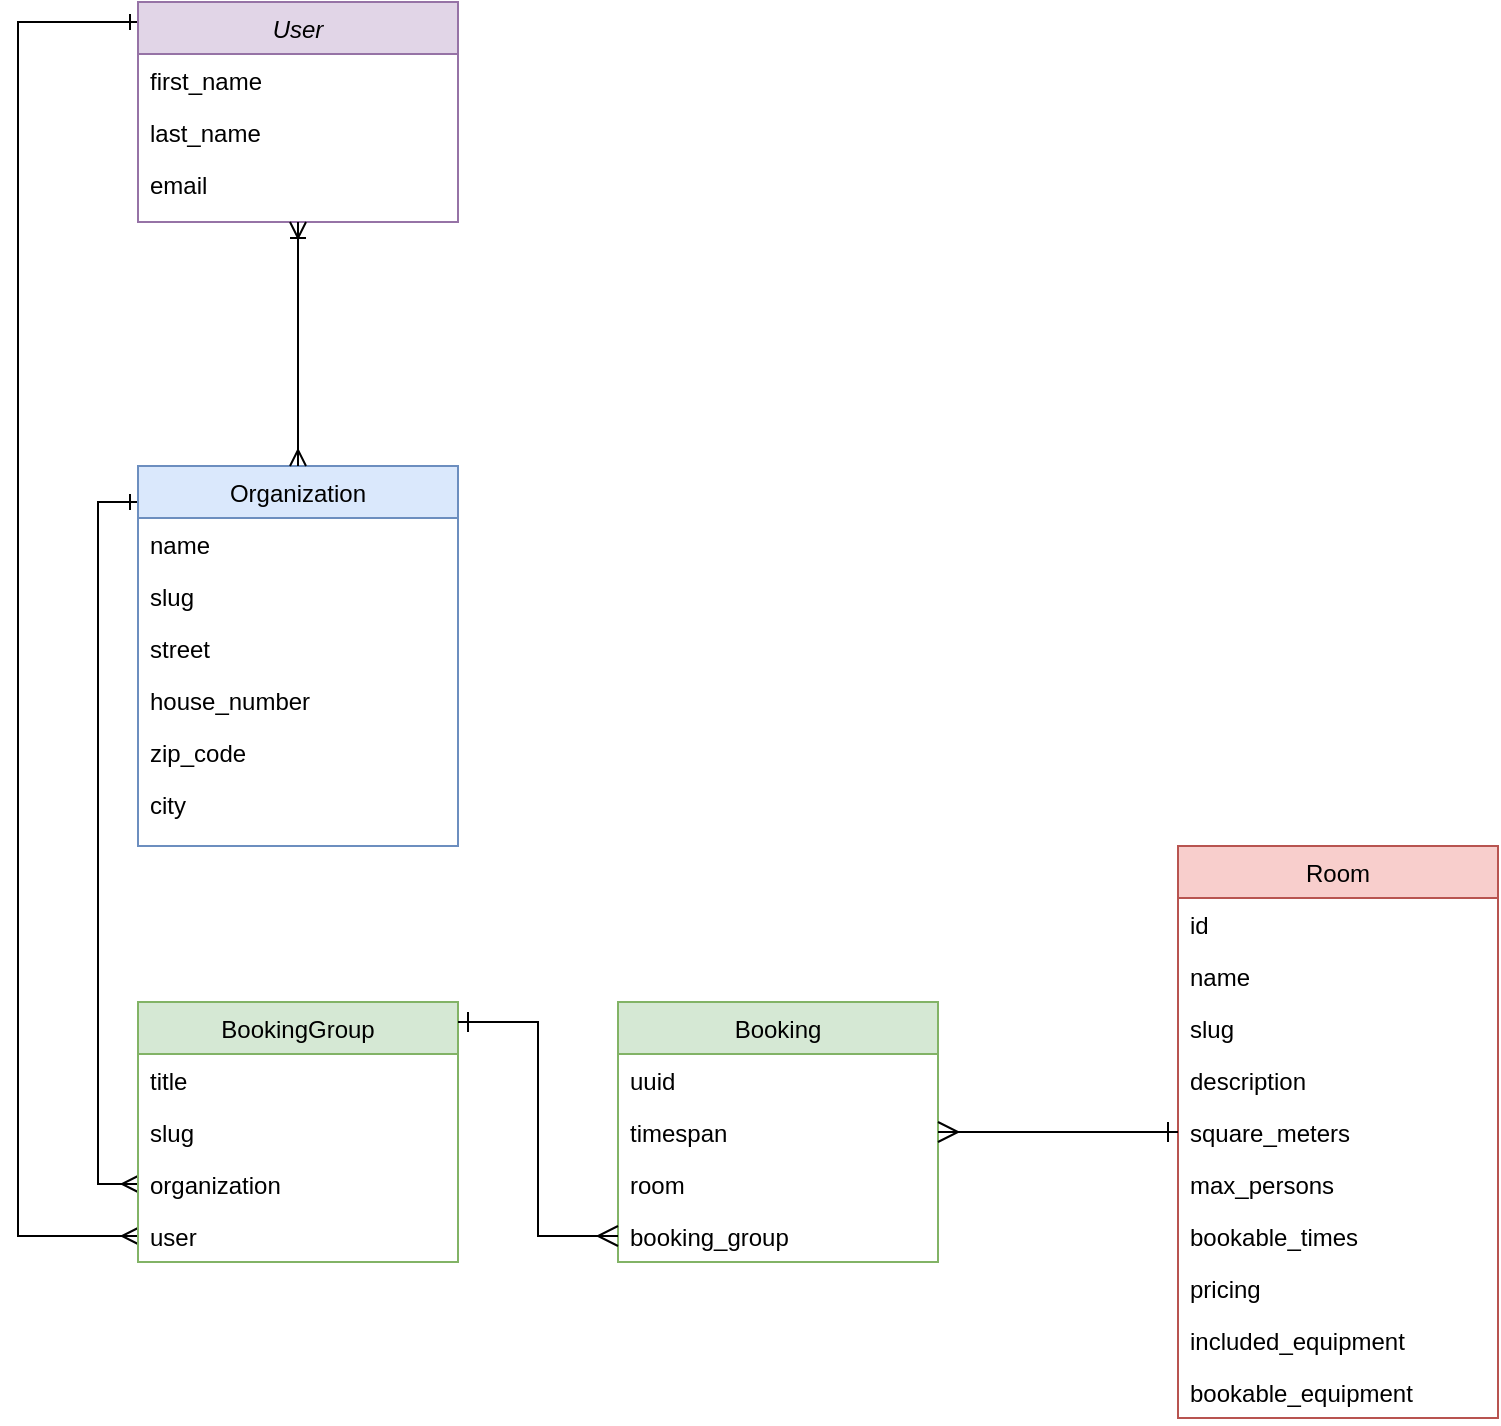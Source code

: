 <mxfile version="24.2.5" type="device">
  <diagram id="C5RBs43oDa-KdzZeNtuy" name="Page-1">
    <mxGraphModel dx="1605" dy="992" grid="1" gridSize="10" guides="1" tooltips="1" connect="1" arrows="1" fold="1" page="1" pageScale="1" pageWidth="827" pageHeight="1169" math="0" shadow="0">
      <root>
        <mxCell id="WIyWlLk6GJQsqaUBKTNV-0" />
        <mxCell id="WIyWlLk6GJQsqaUBKTNV-1" parent="WIyWlLk6GJQsqaUBKTNV-0" />
        <mxCell id="dj7xR85I6lhgWHyXkmVj-39" style="edgeStyle=orthogonalEdgeStyle;rounded=0;orthogonalLoop=1;jettySize=auto;html=1;entryX=0;entryY=0.5;entryDx=0;entryDy=0;startArrow=ERone;startFill=0;endArrow=ERmany;endFill=0;" edge="1" parent="WIyWlLk6GJQsqaUBKTNV-1" source="zkfFHV4jXpPFQw0GAbJ--0" target="dj7xR85I6lhgWHyXkmVj-6">
          <mxGeometry relative="1" as="geometry">
            <Array as="points">
              <mxPoint x="20" y="30" />
              <mxPoint x="20" y="637" />
            </Array>
          </mxGeometry>
        </mxCell>
        <mxCell id="zkfFHV4jXpPFQw0GAbJ--0" value="User" style="swimlane;fontStyle=2;align=center;verticalAlign=top;childLayout=stackLayout;horizontal=1;startSize=26;horizontalStack=0;resizeParent=1;resizeLast=0;collapsible=1;marginBottom=0;rounded=0;shadow=0;strokeWidth=1;fillColor=#e1d5e7;strokeColor=#9673a6;" parent="WIyWlLk6GJQsqaUBKTNV-1" vertex="1">
          <mxGeometry x="80" y="20" width="160" height="110" as="geometry">
            <mxRectangle x="230" y="140" width="160" height="26" as="alternateBounds" />
          </mxGeometry>
        </mxCell>
        <mxCell id="zkfFHV4jXpPFQw0GAbJ--1" value="first_name" style="text;align=left;verticalAlign=top;spacingLeft=4;spacingRight=4;overflow=hidden;rotatable=0;points=[[0,0.5],[1,0.5]];portConstraint=eastwest;" parent="zkfFHV4jXpPFQw0GAbJ--0" vertex="1">
          <mxGeometry y="26" width="160" height="26" as="geometry" />
        </mxCell>
        <mxCell id="zkfFHV4jXpPFQw0GAbJ--2" value="last_name" style="text;align=left;verticalAlign=top;spacingLeft=4;spacingRight=4;overflow=hidden;rotatable=0;points=[[0,0.5],[1,0.5]];portConstraint=eastwest;rounded=0;shadow=0;html=0;" parent="zkfFHV4jXpPFQw0GAbJ--0" vertex="1">
          <mxGeometry y="52" width="160" height="26" as="geometry" />
        </mxCell>
        <mxCell id="zkfFHV4jXpPFQw0GAbJ--3" value="email" style="text;align=left;verticalAlign=top;spacingLeft=4;spacingRight=4;overflow=hidden;rotatable=0;points=[[0,0.5],[1,0.5]];portConstraint=eastwest;rounded=0;shadow=0;html=0;" parent="zkfFHV4jXpPFQw0GAbJ--0" vertex="1">
          <mxGeometry y="78" width="160" height="26" as="geometry" />
        </mxCell>
        <mxCell id="dj7xR85I6lhgWHyXkmVj-38" style="edgeStyle=orthogonalEdgeStyle;rounded=0;orthogonalLoop=1;jettySize=auto;html=1;entryX=0;entryY=0.5;entryDx=0;entryDy=0;startArrow=ERone;startFill=0;endArrow=ERmany;endFill=0;" edge="1" parent="WIyWlLk6GJQsqaUBKTNV-1" source="zkfFHV4jXpPFQw0GAbJ--17" target="dj7xR85I6lhgWHyXkmVj-5">
          <mxGeometry relative="1" as="geometry">
            <Array as="points">
              <mxPoint x="60" y="270" />
              <mxPoint x="60" y="611" />
            </Array>
          </mxGeometry>
        </mxCell>
        <mxCell id="zkfFHV4jXpPFQw0GAbJ--17" value="Organization" style="swimlane;fontStyle=0;align=center;verticalAlign=top;childLayout=stackLayout;horizontal=1;startSize=26;horizontalStack=0;resizeParent=1;resizeLast=0;collapsible=1;marginBottom=0;rounded=0;shadow=0;strokeWidth=1;fillColor=#dae8fc;strokeColor=#6c8ebf;" parent="WIyWlLk6GJQsqaUBKTNV-1" vertex="1">
          <mxGeometry x="80" y="252" width="160" height="190" as="geometry">
            <mxRectangle x="550" y="140" width="160" height="26" as="alternateBounds" />
          </mxGeometry>
        </mxCell>
        <mxCell id="zkfFHV4jXpPFQw0GAbJ--18" value="name" style="text;align=left;verticalAlign=top;spacingLeft=4;spacingRight=4;overflow=hidden;rotatable=0;points=[[0,0.5],[1,0.5]];portConstraint=eastwest;" parent="zkfFHV4jXpPFQw0GAbJ--17" vertex="1">
          <mxGeometry y="26" width="160" height="26" as="geometry" />
        </mxCell>
        <mxCell id="zkfFHV4jXpPFQw0GAbJ--19" value="slug" style="text;align=left;verticalAlign=top;spacingLeft=4;spacingRight=4;overflow=hidden;rotatable=0;points=[[0,0.5],[1,0.5]];portConstraint=eastwest;rounded=0;shadow=0;html=0;" parent="zkfFHV4jXpPFQw0GAbJ--17" vertex="1">
          <mxGeometry y="52" width="160" height="26" as="geometry" />
        </mxCell>
        <mxCell id="zkfFHV4jXpPFQw0GAbJ--20" value="street" style="text;align=left;verticalAlign=top;spacingLeft=4;spacingRight=4;overflow=hidden;rotatable=0;points=[[0,0.5],[1,0.5]];portConstraint=eastwest;rounded=0;shadow=0;html=0;" parent="zkfFHV4jXpPFQw0GAbJ--17" vertex="1">
          <mxGeometry y="78" width="160" height="26" as="geometry" />
        </mxCell>
        <mxCell id="zkfFHV4jXpPFQw0GAbJ--21" value="house_number" style="text;align=left;verticalAlign=top;spacingLeft=4;spacingRight=4;overflow=hidden;rotatable=0;points=[[0,0.5],[1,0.5]];portConstraint=eastwest;rounded=0;shadow=0;html=0;" parent="zkfFHV4jXpPFQw0GAbJ--17" vertex="1">
          <mxGeometry y="104" width="160" height="26" as="geometry" />
        </mxCell>
        <mxCell id="zkfFHV4jXpPFQw0GAbJ--22" value="zip_code" style="text;align=left;verticalAlign=top;spacingLeft=4;spacingRight=4;overflow=hidden;rotatable=0;points=[[0,0.5],[1,0.5]];portConstraint=eastwest;rounded=0;shadow=0;html=0;" parent="zkfFHV4jXpPFQw0GAbJ--17" vertex="1">
          <mxGeometry y="130" width="160" height="26" as="geometry" />
        </mxCell>
        <mxCell id="zkfFHV4jXpPFQw0GAbJ--24" value="city" style="text;align=left;verticalAlign=top;spacingLeft=4;spacingRight=4;overflow=hidden;rotatable=0;points=[[0,0.5],[1,0.5]];portConstraint=eastwest;" parent="zkfFHV4jXpPFQw0GAbJ--17" vertex="1">
          <mxGeometry y="156" width="160" height="24" as="geometry" />
        </mxCell>
        <mxCell id="dj7xR85I6lhgWHyXkmVj-2" value="BookingGroup" style="swimlane;fontStyle=0;align=center;verticalAlign=top;childLayout=stackLayout;horizontal=1;startSize=26;horizontalStack=0;resizeParent=1;resizeLast=0;collapsible=1;marginBottom=0;rounded=0;shadow=0;strokeWidth=1;fillColor=#d5e8d4;strokeColor=#82b366;" vertex="1" parent="WIyWlLk6GJQsqaUBKTNV-1">
          <mxGeometry x="80" y="520" width="160" height="130" as="geometry">
            <mxRectangle x="550" y="140" width="160" height="26" as="alternateBounds" />
          </mxGeometry>
        </mxCell>
        <mxCell id="dj7xR85I6lhgWHyXkmVj-3" value="title" style="text;align=left;verticalAlign=top;spacingLeft=4;spacingRight=4;overflow=hidden;rotatable=0;points=[[0,0.5],[1,0.5]];portConstraint=eastwest;" vertex="1" parent="dj7xR85I6lhgWHyXkmVj-2">
          <mxGeometry y="26" width="160" height="26" as="geometry" />
        </mxCell>
        <mxCell id="dj7xR85I6lhgWHyXkmVj-4" value="slug" style="text;align=left;verticalAlign=top;spacingLeft=4;spacingRight=4;overflow=hidden;rotatable=0;points=[[0,0.5],[1,0.5]];portConstraint=eastwest;rounded=0;shadow=0;html=0;" vertex="1" parent="dj7xR85I6lhgWHyXkmVj-2">
          <mxGeometry y="52" width="160" height="26" as="geometry" />
        </mxCell>
        <mxCell id="dj7xR85I6lhgWHyXkmVj-5" value="organization" style="text;align=left;verticalAlign=top;spacingLeft=4;spacingRight=4;overflow=hidden;rotatable=0;points=[[0,0.5],[1,0.5]];portConstraint=eastwest;rounded=0;shadow=0;html=0;" vertex="1" parent="dj7xR85I6lhgWHyXkmVj-2">
          <mxGeometry y="78" width="160" height="26" as="geometry" />
        </mxCell>
        <mxCell id="dj7xR85I6lhgWHyXkmVj-6" value="user" style="text;align=left;verticalAlign=top;spacingLeft=4;spacingRight=4;overflow=hidden;rotatable=0;points=[[0,0.5],[1,0.5]];portConstraint=eastwest;rounded=0;shadow=0;html=0;" vertex="1" parent="dj7xR85I6lhgWHyXkmVj-2">
          <mxGeometry y="104" width="160" height="26" as="geometry" />
        </mxCell>
        <mxCell id="dj7xR85I6lhgWHyXkmVj-9" value="Booking" style="swimlane;fontStyle=0;align=center;verticalAlign=top;childLayout=stackLayout;horizontal=1;startSize=26;horizontalStack=0;resizeParent=1;resizeLast=0;collapsible=1;marginBottom=0;rounded=0;shadow=0;strokeWidth=1;fillColor=#d5e8d4;strokeColor=#82b366;" vertex="1" parent="WIyWlLk6GJQsqaUBKTNV-1">
          <mxGeometry x="320" y="520" width="160" height="130" as="geometry">
            <mxRectangle x="550" y="140" width="160" height="26" as="alternateBounds" />
          </mxGeometry>
        </mxCell>
        <mxCell id="dj7xR85I6lhgWHyXkmVj-10" value="uuid" style="text;align=left;verticalAlign=top;spacingLeft=4;spacingRight=4;overflow=hidden;rotatable=0;points=[[0,0.5],[1,0.5]];portConstraint=eastwest;" vertex="1" parent="dj7xR85I6lhgWHyXkmVj-9">
          <mxGeometry y="26" width="160" height="26" as="geometry" />
        </mxCell>
        <mxCell id="dj7xR85I6lhgWHyXkmVj-11" value="timespan" style="text;align=left;verticalAlign=top;spacingLeft=4;spacingRight=4;overflow=hidden;rotatable=0;points=[[0,0.5],[1,0.5]];portConstraint=eastwest;rounded=0;shadow=0;html=0;" vertex="1" parent="dj7xR85I6lhgWHyXkmVj-9">
          <mxGeometry y="52" width="160" height="26" as="geometry" />
        </mxCell>
        <mxCell id="dj7xR85I6lhgWHyXkmVj-12" value="room" style="text;align=left;verticalAlign=top;spacingLeft=4;spacingRight=4;overflow=hidden;rotatable=0;points=[[0,0.5],[1,0.5]];portConstraint=eastwest;rounded=0;shadow=0;html=0;" vertex="1" parent="dj7xR85I6lhgWHyXkmVj-9">
          <mxGeometry y="78" width="160" height="26" as="geometry" />
        </mxCell>
        <mxCell id="dj7xR85I6lhgWHyXkmVj-13" value="booking_group" style="text;align=left;verticalAlign=top;spacingLeft=4;spacingRight=4;overflow=hidden;rotatable=0;points=[[0,0.5],[1,0.5]];portConstraint=eastwest;rounded=0;shadow=0;html=0;" vertex="1" parent="dj7xR85I6lhgWHyXkmVj-9">
          <mxGeometry y="104" width="160" height="26" as="geometry" />
        </mxCell>
        <mxCell id="dj7xR85I6lhgWHyXkmVj-20" value="Room" style="swimlane;fontStyle=0;align=center;verticalAlign=top;childLayout=stackLayout;horizontal=1;startSize=26;horizontalStack=0;resizeParent=1;resizeLast=0;collapsible=1;marginBottom=0;rounded=0;shadow=0;strokeWidth=1;fillColor=#f8cecc;strokeColor=#b85450;" vertex="1" parent="WIyWlLk6GJQsqaUBKTNV-1">
          <mxGeometry x="600" y="442" width="160" height="286" as="geometry">
            <mxRectangle x="600" y="599" width="160" height="26" as="alternateBounds" />
          </mxGeometry>
        </mxCell>
        <mxCell id="dj7xR85I6lhgWHyXkmVj-31" value="id" style="text;align=left;verticalAlign=top;spacingLeft=4;spacingRight=4;overflow=hidden;rotatable=0;points=[[0,0.5],[1,0.5]];portConstraint=eastwest;" vertex="1" parent="dj7xR85I6lhgWHyXkmVj-20">
          <mxGeometry y="26" width="160" height="26" as="geometry" />
        </mxCell>
        <mxCell id="dj7xR85I6lhgWHyXkmVj-21" value="name" style="text;align=left;verticalAlign=top;spacingLeft=4;spacingRight=4;overflow=hidden;rotatable=0;points=[[0,0.5],[1,0.5]];portConstraint=eastwest;" vertex="1" parent="dj7xR85I6lhgWHyXkmVj-20">
          <mxGeometry y="52" width="160" height="26" as="geometry" />
        </mxCell>
        <mxCell id="dj7xR85I6lhgWHyXkmVj-22" value="slug" style="text;align=left;verticalAlign=top;spacingLeft=4;spacingRight=4;overflow=hidden;rotatable=0;points=[[0,0.5],[1,0.5]];portConstraint=eastwest;rounded=0;shadow=0;html=0;" vertex="1" parent="dj7xR85I6lhgWHyXkmVj-20">
          <mxGeometry y="78" width="160" height="26" as="geometry" />
        </mxCell>
        <mxCell id="dj7xR85I6lhgWHyXkmVj-23" value="description" style="text;align=left;verticalAlign=top;spacingLeft=4;spacingRight=4;overflow=hidden;rotatable=0;points=[[0,0.5],[1,0.5]];portConstraint=eastwest;rounded=0;shadow=0;html=0;" vertex="1" parent="dj7xR85I6lhgWHyXkmVj-20">
          <mxGeometry y="104" width="160" height="26" as="geometry" />
        </mxCell>
        <mxCell id="dj7xR85I6lhgWHyXkmVj-24" value="square_meters" style="text;align=left;verticalAlign=top;spacingLeft=4;spacingRight=4;overflow=hidden;rotatable=0;points=[[0,0.5],[1,0.5]];portConstraint=eastwest;rounded=0;shadow=0;html=0;" vertex="1" parent="dj7xR85I6lhgWHyXkmVj-20">
          <mxGeometry y="130" width="160" height="26" as="geometry" />
        </mxCell>
        <mxCell id="dj7xR85I6lhgWHyXkmVj-25" value="max_persons" style="text;align=left;verticalAlign=top;spacingLeft=4;spacingRight=4;overflow=hidden;rotatable=0;points=[[0,0.5],[1,0.5]];portConstraint=eastwest;rounded=0;shadow=0;html=0;" vertex="1" parent="dj7xR85I6lhgWHyXkmVj-20">
          <mxGeometry y="156" width="160" height="26" as="geometry" />
        </mxCell>
        <mxCell id="dj7xR85I6lhgWHyXkmVj-26" value="bookable_times" style="text;align=left;verticalAlign=top;spacingLeft=4;spacingRight=4;overflow=hidden;rotatable=0;points=[[0,0.5],[1,0.5]];portConstraint=eastwest;rounded=0;shadow=0;html=0;" vertex="1" parent="dj7xR85I6lhgWHyXkmVj-20">
          <mxGeometry y="182" width="160" height="26" as="geometry" />
        </mxCell>
        <mxCell id="dj7xR85I6lhgWHyXkmVj-27" value="pricing" style="text;align=left;verticalAlign=top;spacingLeft=4;spacingRight=4;overflow=hidden;rotatable=0;points=[[0,0.5],[1,0.5]];portConstraint=eastwest;rounded=0;shadow=0;html=0;" vertex="1" parent="dj7xR85I6lhgWHyXkmVj-20">
          <mxGeometry y="208" width="160" height="26" as="geometry" />
        </mxCell>
        <mxCell id="dj7xR85I6lhgWHyXkmVj-28" value="included_equipment" style="text;align=left;verticalAlign=top;spacingLeft=4;spacingRight=4;overflow=hidden;rotatable=0;points=[[0,0.5],[1,0.5]];portConstraint=eastwest;rounded=0;shadow=0;html=0;" vertex="1" parent="dj7xR85I6lhgWHyXkmVj-20">
          <mxGeometry y="234" width="160" height="26" as="geometry" />
        </mxCell>
        <mxCell id="dj7xR85I6lhgWHyXkmVj-29" value="bookable_equipment" style="text;align=left;verticalAlign=top;spacingLeft=4;spacingRight=4;overflow=hidden;rotatable=0;points=[[0,0.5],[1,0.5]];portConstraint=eastwest;rounded=0;shadow=0;html=0;" vertex="1" parent="dj7xR85I6lhgWHyXkmVj-20">
          <mxGeometry y="260" width="160" height="26" as="geometry" />
        </mxCell>
        <mxCell id="dj7xR85I6lhgWHyXkmVj-30" style="edgeStyle=orthogonalEdgeStyle;rounded=0;orthogonalLoop=1;jettySize=auto;html=1;exitX=1;exitY=0.5;exitDx=0;exitDy=0;startArrow=ERmany;startFill=0;endArrow=ERone;endFill=0;endSize=8;startSize=8;" edge="1" parent="WIyWlLk6GJQsqaUBKTNV-1" source="dj7xR85I6lhgWHyXkmVj-11" target="dj7xR85I6lhgWHyXkmVj-20">
          <mxGeometry relative="1" as="geometry" />
        </mxCell>
        <mxCell id="dj7xR85I6lhgWHyXkmVj-33" style="edgeStyle=orthogonalEdgeStyle;rounded=0;orthogonalLoop=1;jettySize=auto;html=1;startArrow=ERone;startFill=0;endArrow=ERmany;endFill=0;endSize=8;startSize=8;entryX=0;entryY=0.5;entryDx=0;entryDy=0;" edge="1" parent="WIyWlLk6GJQsqaUBKTNV-1" source="dj7xR85I6lhgWHyXkmVj-2" target="dj7xR85I6lhgWHyXkmVj-13">
          <mxGeometry relative="1" as="geometry">
            <Array as="points">
              <mxPoint x="280" y="530" />
              <mxPoint x="280" y="637" />
            </Array>
          </mxGeometry>
        </mxCell>
        <mxCell id="dj7xR85I6lhgWHyXkmVj-37" style="edgeStyle=orthogonalEdgeStyle;rounded=0;orthogonalLoop=1;jettySize=auto;html=1;startArrow=ERoneToMany;startFill=0;endArrow=ERmany;endFill=0;exitX=0.5;exitY=1;exitDx=0;exitDy=0;" edge="1" parent="WIyWlLk6GJQsqaUBKTNV-1" source="zkfFHV4jXpPFQw0GAbJ--0" target="zkfFHV4jXpPFQw0GAbJ--17">
          <mxGeometry relative="1" as="geometry" />
        </mxCell>
      </root>
    </mxGraphModel>
  </diagram>
</mxfile>
